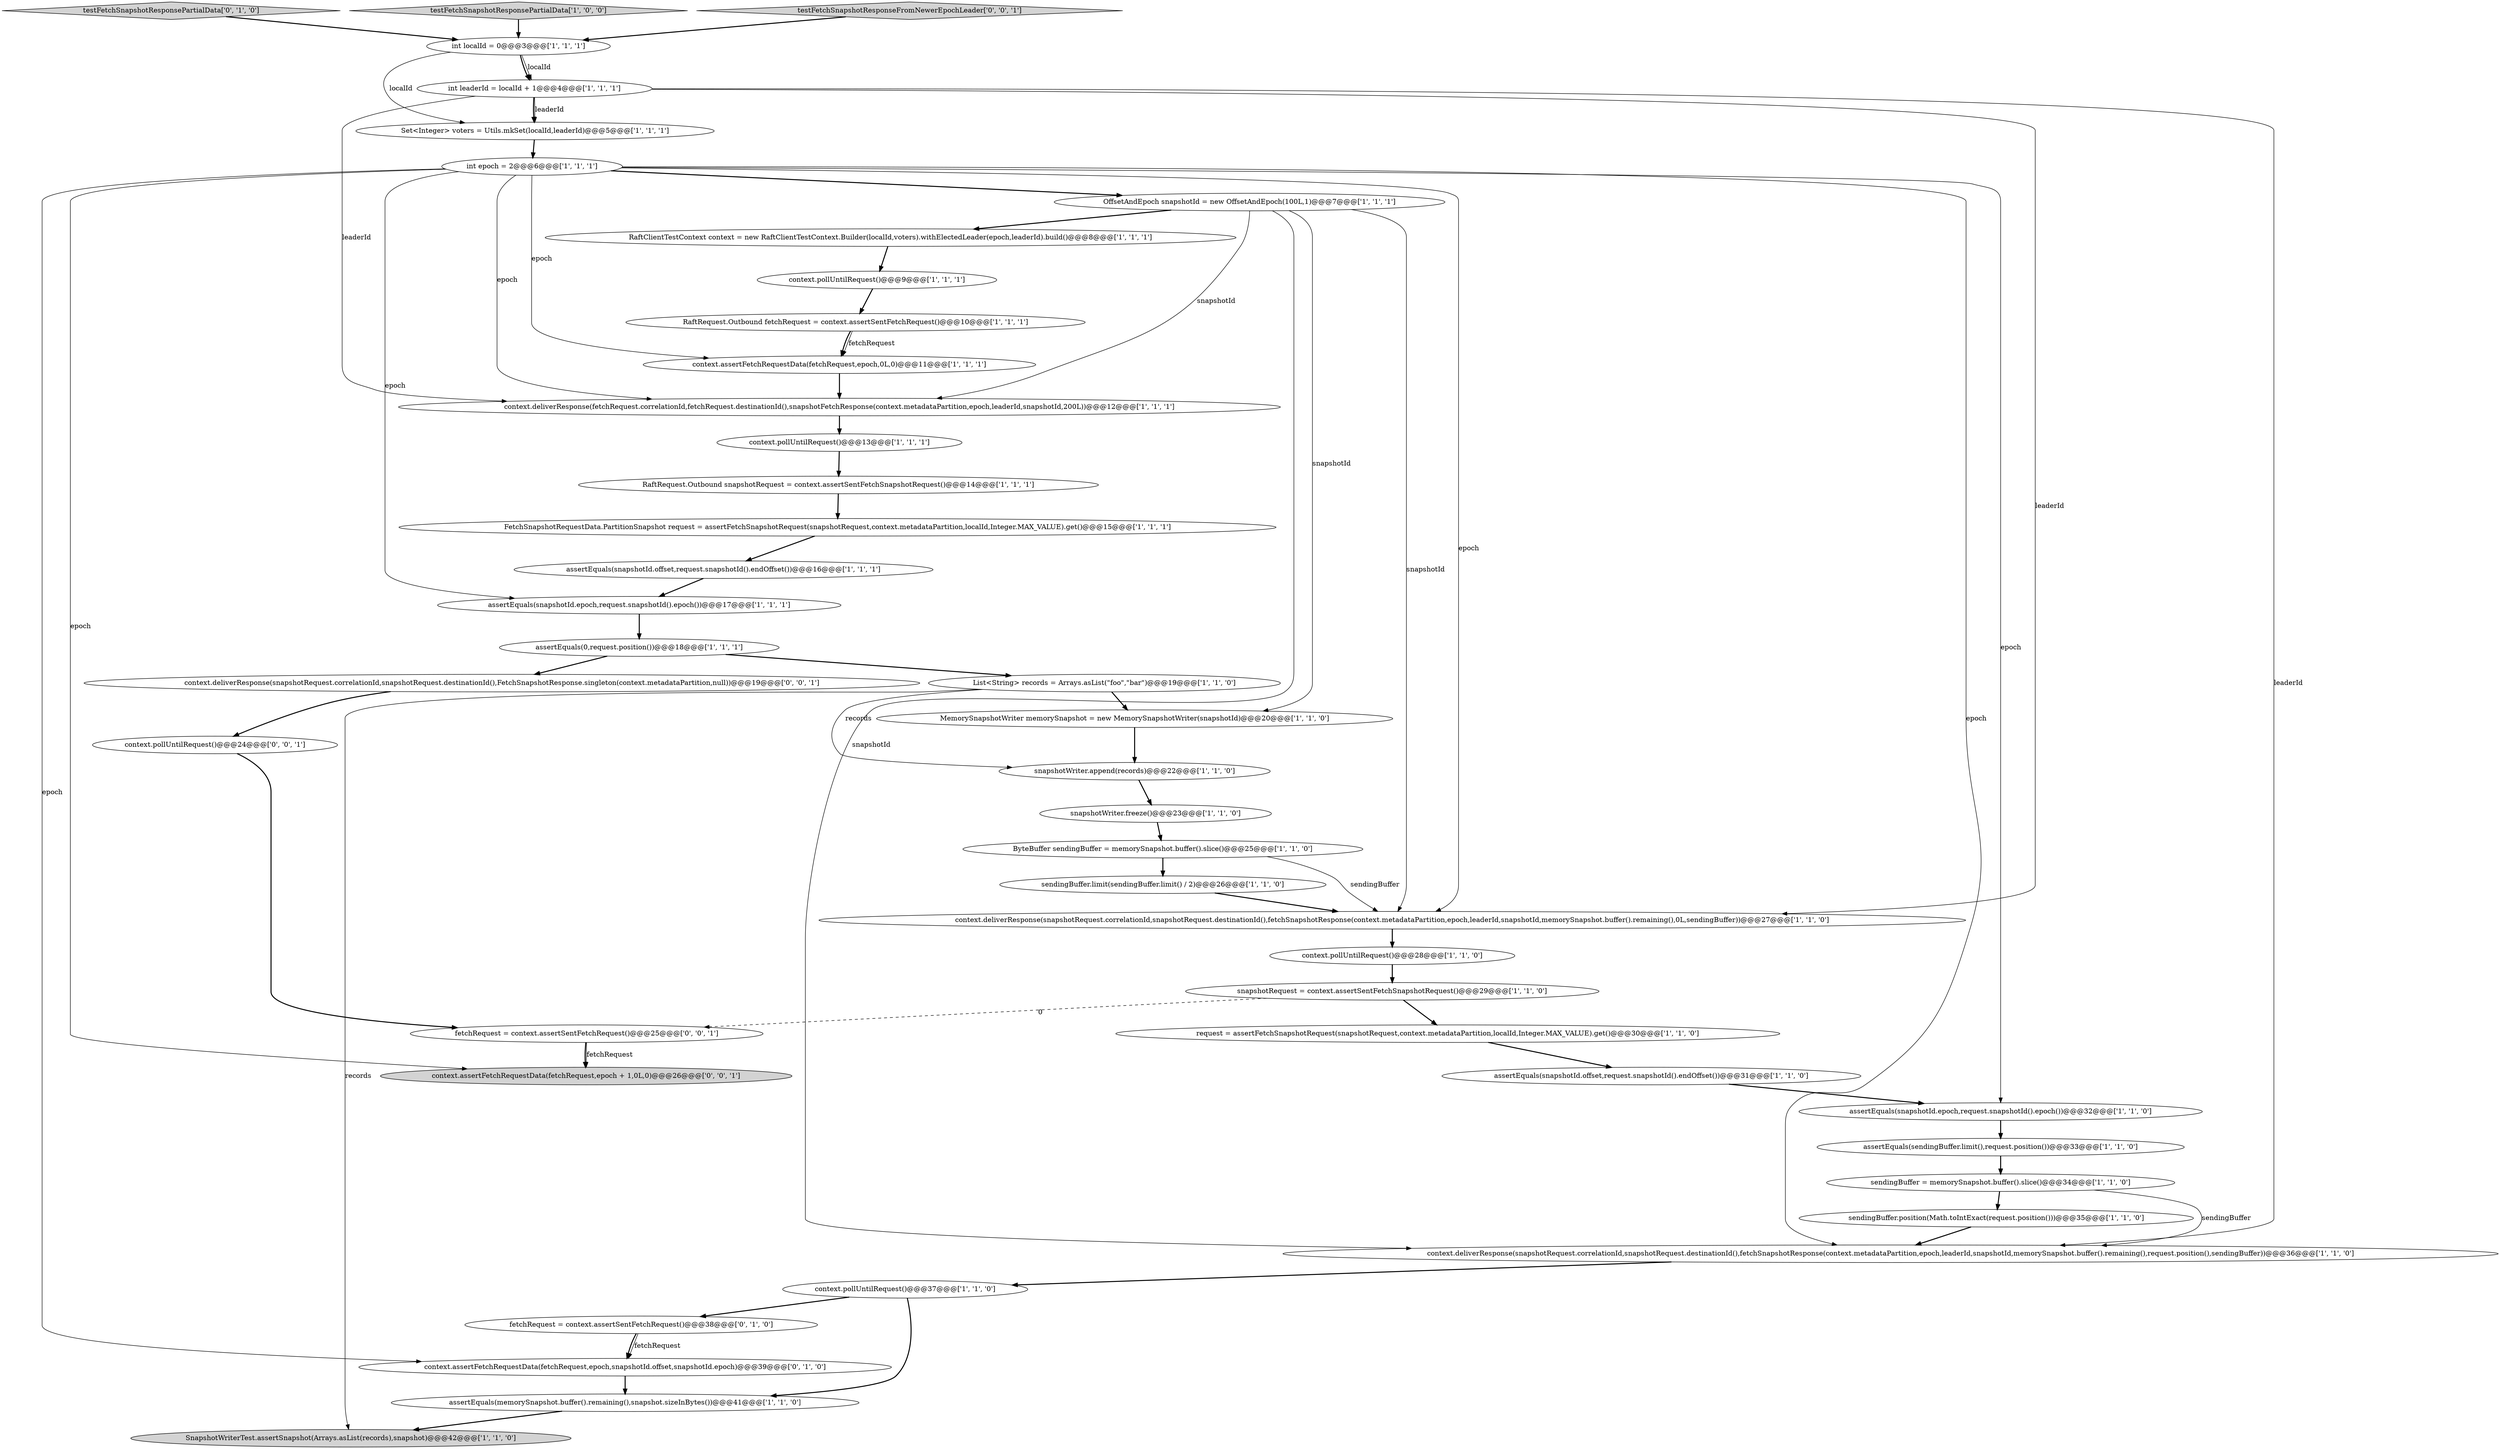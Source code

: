 digraph {
13 [style = filled, label = "assertEquals(0,request.position())@@@18@@@['1', '1', '1']", fillcolor = white, shape = ellipse image = "AAA0AAABBB1BBB"];
2 [style = filled, label = "snapshotRequest = context.assertSentFetchSnapshotRequest()@@@29@@@['1', '1', '0']", fillcolor = white, shape = ellipse image = "AAA0AAABBB1BBB"];
37 [style = filled, label = "testFetchSnapshotResponsePartialData['0', '1', '0']", fillcolor = lightgray, shape = diamond image = "AAA0AAABBB2BBB"];
19 [style = filled, label = "assertEquals(snapshotId.epoch,request.snapshotId().epoch())@@@17@@@['1', '1', '1']", fillcolor = white, shape = ellipse image = "AAA0AAABBB1BBB"];
17 [style = filled, label = "OffsetAndEpoch snapshotId = new OffsetAndEpoch(100L,1)@@@7@@@['1', '1', '1']", fillcolor = white, shape = ellipse image = "AAA0AAABBB1BBB"];
4 [style = filled, label = "context.assertFetchRequestData(fetchRequest,epoch,0L,0)@@@11@@@['1', '1', '1']", fillcolor = white, shape = ellipse image = "AAA0AAABBB1BBB"];
6 [style = filled, label = "context.deliverResponse(snapshotRequest.correlationId,snapshotRequest.destinationId(),fetchSnapshotResponse(context.metadataPartition,epoch,leaderId,snapshotId,memorySnapshot.buffer().remaining(),0L,sendingBuffer))@@@27@@@['1', '1', '0']", fillcolor = white, shape = ellipse image = "AAA0AAABBB1BBB"];
10 [style = filled, label = "request = assertFetchSnapshotRequest(snapshotRequest,context.metadataPartition,localId,Integer.MAX_VALUE).get()@@@30@@@['1', '1', '0']", fillcolor = white, shape = ellipse image = "AAA0AAABBB1BBB"];
40 [style = filled, label = "fetchRequest = context.assertSentFetchRequest()@@@25@@@['0', '0', '1']", fillcolor = white, shape = ellipse image = "AAA0AAABBB3BBB"];
14 [style = filled, label = "Set<Integer> voters = Utils.mkSet(localId,leaderId)@@@5@@@['1', '1', '1']", fillcolor = white, shape = ellipse image = "AAA0AAABBB1BBB"];
33 [style = filled, label = "testFetchSnapshotResponsePartialData['1', '0', '0']", fillcolor = lightgray, shape = diamond image = "AAA0AAABBB1BBB"];
12 [style = filled, label = "context.deliverResponse(fetchRequest.correlationId,fetchRequest.destinationId(),snapshotFetchResponse(context.metadataPartition,epoch,leaderId,snapshotId,200L))@@@12@@@['1', '1', '1']", fillcolor = white, shape = ellipse image = "AAA0AAABBB1BBB"];
34 [style = filled, label = "context.pollUntilRequest()@@@9@@@['1', '1', '1']", fillcolor = white, shape = ellipse image = "AAA0AAABBB1BBB"];
36 [style = filled, label = "fetchRequest = context.assertSentFetchRequest()@@@38@@@['0', '1', '0']", fillcolor = white, shape = ellipse image = "AAA1AAABBB2BBB"];
3 [style = filled, label = "int leaderId = localId + 1@@@4@@@['1', '1', '1']", fillcolor = white, shape = ellipse image = "AAA0AAABBB1BBB"];
20 [style = filled, label = "assertEquals(snapshotId.epoch,request.snapshotId().epoch())@@@32@@@['1', '1', '0']", fillcolor = white, shape = ellipse image = "AAA0AAABBB1BBB"];
8 [style = filled, label = "List<String> records = Arrays.asList(\"foo\",\"bar\")@@@19@@@['1', '1', '0']", fillcolor = white, shape = ellipse image = "AAA0AAABBB1BBB"];
22 [style = filled, label = "FetchSnapshotRequestData.PartitionSnapshot request = assertFetchSnapshotRequest(snapshotRequest,context.metadataPartition,localId,Integer.MAX_VALUE).get()@@@15@@@['1', '1', '1']", fillcolor = white, shape = ellipse image = "AAA0AAABBB1BBB"];
42 [style = filled, label = "testFetchSnapshotResponseFromNewerEpochLeader['0', '0', '1']", fillcolor = lightgray, shape = diamond image = "AAA0AAABBB3BBB"];
30 [style = filled, label = "RaftRequest.Outbound fetchRequest = context.assertSentFetchRequest()@@@10@@@['1', '1', '1']", fillcolor = white, shape = ellipse image = "AAA0AAABBB1BBB"];
32 [style = filled, label = "snapshotWriter.append(records)@@@22@@@['1', '1', '0']", fillcolor = white, shape = ellipse image = "AAA0AAABBB1BBB"];
41 [style = filled, label = "context.pollUntilRequest()@@@24@@@['0', '0', '1']", fillcolor = white, shape = ellipse image = "AAA0AAABBB3BBB"];
0 [style = filled, label = "RaftClientTestContext context = new RaftClientTestContext.Builder(localId,voters).withElectedLeader(epoch,leaderId).build()@@@8@@@['1', '1', '1']", fillcolor = white, shape = ellipse image = "AAA0AAABBB1BBB"];
27 [style = filled, label = "context.deliverResponse(snapshotRequest.correlationId,snapshotRequest.destinationId(),fetchSnapshotResponse(context.metadataPartition,epoch,leaderId,snapshotId,memorySnapshot.buffer().remaining(),request.position(),sendingBuffer))@@@36@@@['1', '1', '0']", fillcolor = white, shape = ellipse image = "AAA0AAABBB1BBB"];
26 [style = filled, label = "assertEquals(memorySnapshot.buffer().remaining(),snapshot.sizeInBytes())@@@41@@@['1', '1', '0']", fillcolor = white, shape = ellipse image = "AAA0AAABBB1BBB"];
29 [style = filled, label = "int epoch = 2@@@6@@@['1', '1', '1']", fillcolor = white, shape = ellipse image = "AAA0AAABBB1BBB"];
23 [style = filled, label = "sendingBuffer = memorySnapshot.buffer().slice()@@@34@@@['1', '1', '0']", fillcolor = white, shape = ellipse image = "AAA0AAABBB1BBB"];
39 [style = filled, label = "context.deliverResponse(snapshotRequest.correlationId,snapshotRequest.destinationId(),FetchSnapshotResponse.singleton(context.metadataPartition,null))@@@19@@@['0', '0', '1']", fillcolor = white, shape = ellipse image = "AAA0AAABBB3BBB"];
9 [style = filled, label = "assertEquals(snapshotId.offset,request.snapshotId().endOffset())@@@31@@@['1', '1', '0']", fillcolor = white, shape = ellipse image = "AAA0AAABBB1BBB"];
7 [style = filled, label = "context.pollUntilRequest()@@@28@@@['1', '1', '0']", fillcolor = white, shape = ellipse image = "AAA0AAABBB1BBB"];
15 [style = filled, label = "sendingBuffer.position(Math.toIntExact(request.position()))@@@35@@@['1', '1', '0']", fillcolor = white, shape = ellipse image = "AAA0AAABBB1BBB"];
35 [style = filled, label = "snapshotWriter.freeze()@@@23@@@['1', '1', '0']", fillcolor = white, shape = ellipse image = "AAA0AAABBB1BBB"];
18 [style = filled, label = "SnapshotWriterTest.assertSnapshot(Arrays.asList(records),snapshot)@@@42@@@['1', '1', '0']", fillcolor = lightgray, shape = ellipse image = "AAA0AAABBB1BBB"];
1 [style = filled, label = "ByteBuffer sendingBuffer = memorySnapshot.buffer().slice()@@@25@@@['1', '1', '0']", fillcolor = white, shape = ellipse image = "AAA0AAABBB1BBB"];
16 [style = filled, label = "MemorySnapshotWriter memorySnapshot = new MemorySnapshotWriter(snapshotId)@@@20@@@['1', '1', '0']", fillcolor = white, shape = ellipse image = "AAA0AAABBB1BBB"];
24 [style = filled, label = "assertEquals(snapshotId.offset,request.snapshotId().endOffset())@@@16@@@['1', '1', '1']", fillcolor = white, shape = ellipse image = "AAA0AAABBB1BBB"];
28 [style = filled, label = "int localId = 0@@@3@@@['1', '1', '1']", fillcolor = white, shape = ellipse image = "AAA0AAABBB1BBB"];
43 [style = filled, label = "context.assertFetchRequestData(fetchRequest,epoch + 1,0L,0)@@@26@@@['0', '0', '1']", fillcolor = lightgray, shape = ellipse image = "AAA0AAABBB3BBB"];
11 [style = filled, label = "sendingBuffer.limit(sendingBuffer.limit() / 2)@@@26@@@['1', '1', '0']", fillcolor = white, shape = ellipse image = "AAA0AAABBB1BBB"];
38 [style = filled, label = "context.assertFetchRequestData(fetchRequest,epoch,snapshotId.offset,snapshotId.epoch)@@@39@@@['0', '1', '0']", fillcolor = white, shape = ellipse image = "AAA1AAABBB2BBB"];
5 [style = filled, label = "RaftRequest.Outbound snapshotRequest = context.assertSentFetchSnapshotRequest()@@@14@@@['1', '1', '1']", fillcolor = white, shape = ellipse image = "AAA0AAABBB1BBB"];
21 [style = filled, label = "assertEquals(sendingBuffer.limit(),request.position())@@@33@@@['1', '1', '0']", fillcolor = white, shape = ellipse image = "AAA0AAABBB1BBB"];
25 [style = filled, label = "context.pollUntilRequest()@@@13@@@['1', '1', '1']", fillcolor = white, shape = ellipse image = "AAA0AAABBB1BBB"];
31 [style = filled, label = "context.pollUntilRequest()@@@37@@@['1', '1', '0']", fillcolor = white, shape = ellipse image = "AAA0AAABBB1BBB"];
8->16 [style = bold, label=""];
38->26 [style = bold, label=""];
12->25 [style = bold, label=""];
29->43 [style = solid, label="epoch"];
28->3 [style = bold, label=""];
26->18 [style = bold, label=""];
41->40 [style = bold, label=""];
3->14 [style = bold, label=""];
23->15 [style = bold, label=""];
13->39 [style = bold, label=""];
29->27 [style = solid, label="epoch"];
17->6 [style = solid, label="snapshotId"];
42->28 [style = bold, label=""];
22->24 [style = bold, label=""];
29->20 [style = solid, label="epoch"];
10->9 [style = bold, label=""];
40->43 [style = bold, label=""];
9->20 [style = bold, label=""];
17->16 [style = solid, label="snapshotId"];
8->18 [style = solid, label="records"];
29->38 [style = solid, label="epoch"];
2->40 [style = dashed, label="0"];
23->27 [style = solid, label="sendingBuffer"];
2->10 [style = bold, label=""];
8->32 [style = solid, label="records"];
11->6 [style = bold, label=""];
30->4 [style = solid, label="fetchRequest"];
31->26 [style = bold, label=""];
33->28 [style = bold, label=""];
19->13 [style = bold, label=""];
35->1 [style = bold, label=""];
28->14 [style = solid, label="localId"];
1->11 [style = bold, label=""];
39->41 [style = bold, label=""];
3->14 [style = solid, label="leaderId"];
29->6 [style = solid, label="epoch"];
17->12 [style = solid, label="snapshotId"];
14->29 [style = bold, label=""];
20->21 [style = bold, label=""];
15->27 [style = bold, label=""];
29->4 [style = solid, label="epoch"];
36->38 [style = solid, label="fetchRequest"];
25->5 [style = bold, label=""];
32->35 [style = bold, label=""];
3->6 [style = solid, label="leaderId"];
29->12 [style = solid, label="epoch"];
28->3 [style = solid, label="localId"];
37->28 [style = bold, label=""];
29->17 [style = bold, label=""];
4->12 [style = bold, label=""];
29->19 [style = solid, label="epoch"];
30->4 [style = bold, label=""];
5->22 [style = bold, label=""];
3->27 [style = solid, label="leaderId"];
24->19 [style = bold, label=""];
31->36 [style = bold, label=""];
36->38 [style = bold, label=""];
1->6 [style = solid, label="sendingBuffer"];
13->8 [style = bold, label=""];
3->12 [style = solid, label="leaderId"];
6->7 [style = bold, label=""];
0->34 [style = bold, label=""];
34->30 [style = bold, label=""];
40->43 [style = solid, label="fetchRequest"];
21->23 [style = bold, label=""];
27->31 [style = bold, label=""];
17->0 [style = bold, label=""];
17->27 [style = solid, label="snapshotId"];
16->32 [style = bold, label=""];
7->2 [style = bold, label=""];
}

